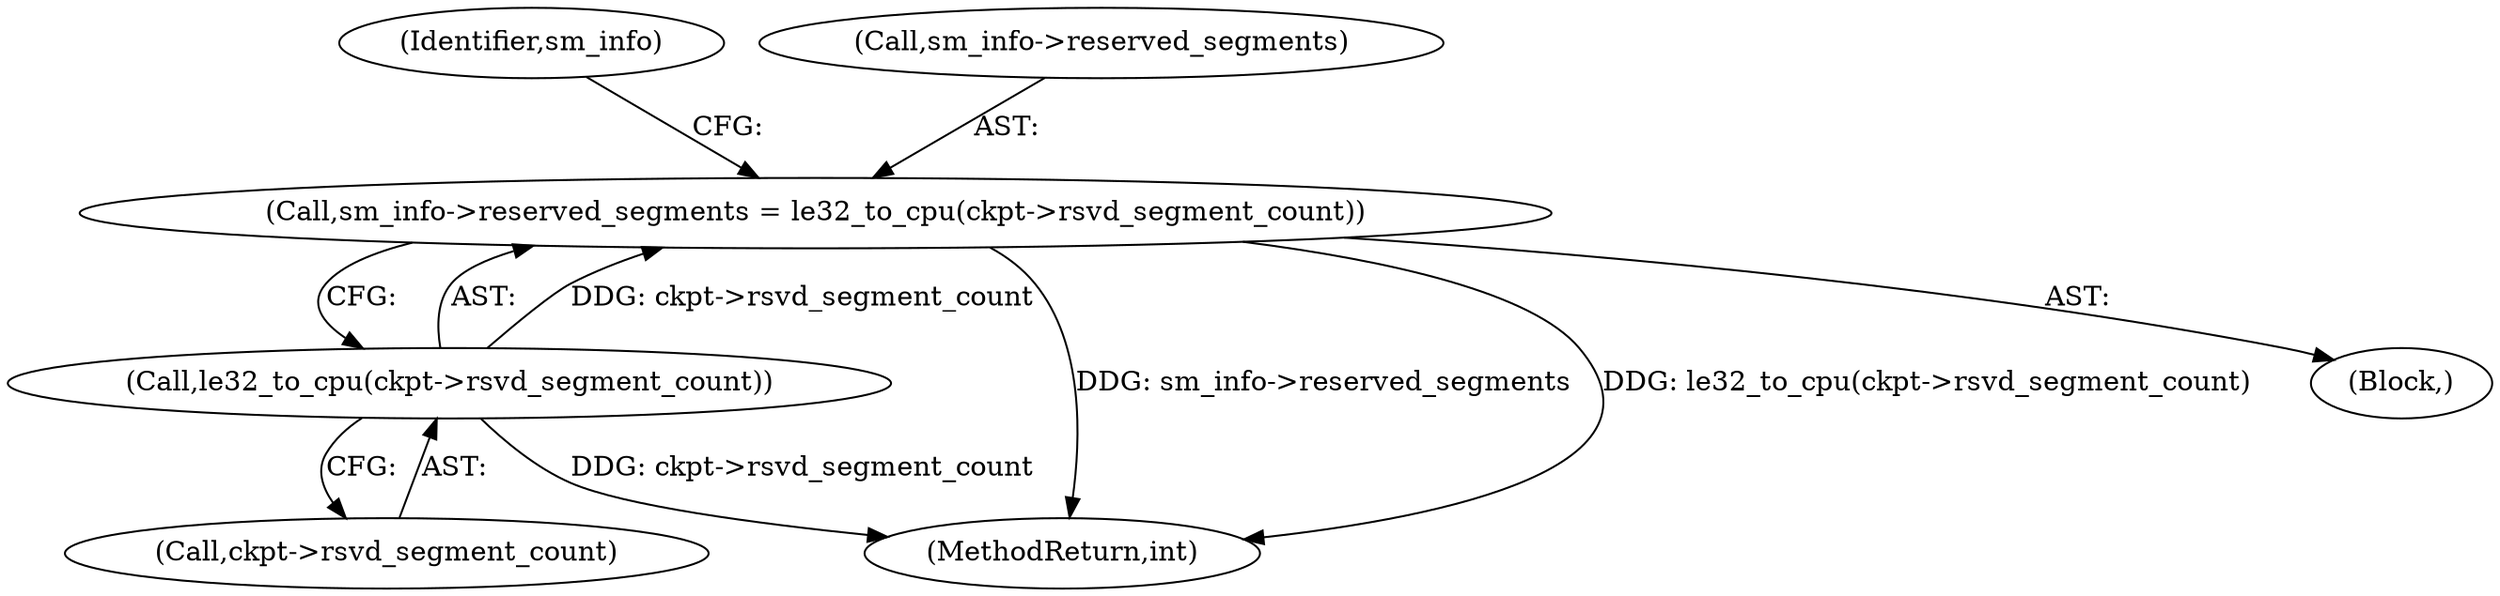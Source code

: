 digraph "0_linux_d4fdf8ba0e5808ba9ad6b44337783bd9935e0982@pointer" {
"1000158" [label="(Call,sm_info->reserved_segments = le32_to_cpu(ckpt->rsvd_segment_count))"];
"1000162" [label="(Call,le32_to_cpu(ckpt->rsvd_segment_count))"];
"1000163" [label="(Call,ckpt->rsvd_segment_count)"];
"1000168" [label="(Identifier,sm_info)"];
"1000159" [label="(Call,sm_info->reserved_segments)"];
"1000162" [label="(Call,le32_to_cpu(ckpt->rsvd_segment_count))"];
"1000312" [label="(MethodReturn,int)"];
"1000158" [label="(Call,sm_info->reserved_segments = le32_to_cpu(ckpt->rsvd_segment_count))"];
"1000104" [label="(Block,)"];
"1000158" -> "1000104"  [label="AST: "];
"1000158" -> "1000162"  [label="CFG: "];
"1000159" -> "1000158"  [label="AST: "];
"1000162" -> "1000158"  [label="AST: "];
"1000168" -> "1000158"  [label="CFG: "];
"1000158" -> "1000312"  [label="DDG: sm_info->reserved_segments"];
"1000158" -> "1000312"  [label="DDG: le32_to_cpu(ckpt->rsvd_segment_count)"];
"1000162" -> "1000158"  [label="DDG: ckpt->rsvd_segment_count"];
"1000162" -> "1000163"  [label="CFG: "];
"1000163" -> "1000162"  [label="AST: "];
"1000162" -> "1000312"  [label="DDG: ckpt->rsvd_segment_count"];
}
